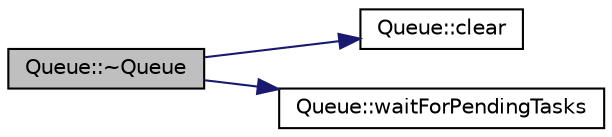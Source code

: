 digraph "Queue::~Queue"
{
 // LATEX_PDF_SIZE
  edge [fontname="Helvetica",fontsize="10",labelfontname="Helvetica",labelfontsize="10"];
  node [fontname="Helvetica",fontsize="10",shape=record];
  rankdir="LR";
  Node1 [label="Queue::~Queue",height=0.2,width=0.4,color="black", fillcolor="grey75", style="filled", fontcolor="black",tooltip=" "];
  Node1 -> Node2 [color="midnightblue",fontsize="10",style="solid",fontname="Helvetica"];
  Node2 [label="Queue::clear",height=0.2,width=0.4,color="black", fillcolor="white", style="filled",URL="$class_queue.html#adf320f8708bb91ce96cf14afd7eefdf0",tooltip="Remove queued items."];
  Node1 -> Node3 [color="midnightblue",fontsize="10",style="solid",fontname="Helvetica"];
  Node3 [label="Queue::waitForPendingTasks",height=0.2,width=0.4,color="black", fillcolor="white", style="filled",URL="$class_queue.html#af775d4a141d4bc06c5c9faf00bb56663",tooltip="Wait for tasks being executed."];
}
